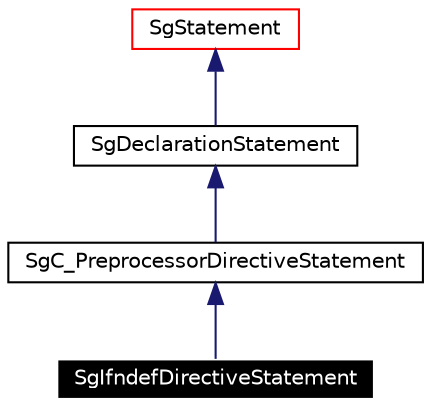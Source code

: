 digraph G
{
  edge [fontname="Helvetica",fontsize=10,labelfontname="Helvetica",labelfontsize=10];
  node [fontname="Helvetica",fontsize=10,shape=record];
  Node1 [label="SgIfndefDirectiveStatement",height=0.2,width=0.4,color="white", fillcolor="black", style="filled" fontcolor="white"];
  Node2 -> Node1 [dir=back,color="midnightblue",fontsize=10,style="solid",fontname="Helvetica"];
  Node2 [label="SgC_PreprocessorDirectiveStatement",height=0.2,width=0.4,color="black",URL="$classSgC__PreprocessorDirectiveStatement.html"];
  Node3 -> Node2 [dir=back,color="midnightblue",fontsize=10,style="solid",fontname="Helvetica"];
  Node3 [label="SgDeclarationStatement",height=0.2,width=0.4,color="black",URL="$classSgDeclarationStatement.html"];
  Node4 -> Node3 [dir=back,color="midnightblue",fontsize=10,style="solid",fontname="Helvetica"];
  Node4 [label="SgStatement",height=0.2,width=0.4,color="red",URL="$classSgStatement.html"];
}
